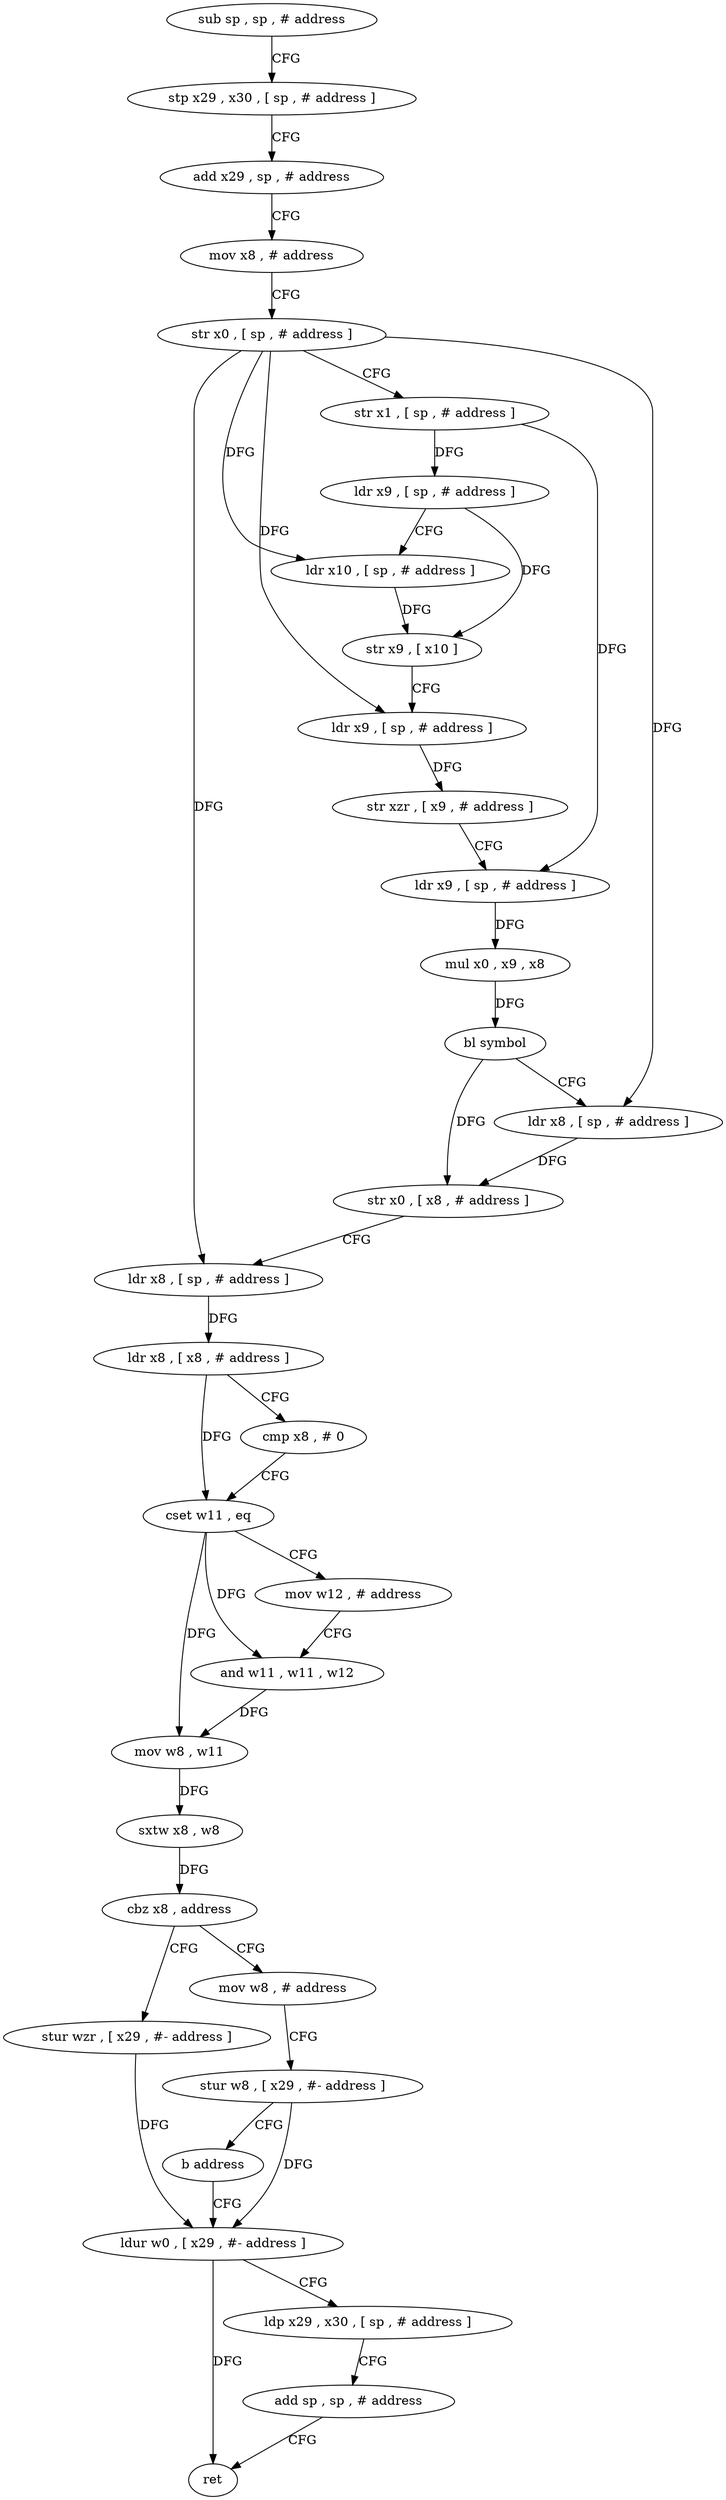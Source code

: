 digraph "func" {
"4276684" [label = "sub sp , sp , # address" ]
"4276688" [label = "stp x29 , x30 , [ sp , # address ]" ]
"4276692" [label = "add x29 , sp , # address" ]
"4276696" [label = "mov x8 , # address" ]
"4276700" [label = "str x0 , [ sp , # address ]" ]
"4276704" [label = "str x1 , [ sp , # address ]" ]
"4276708" [label = "ldr x9 , [ sp , # address ]" ]
"4276712" [label = "ldr x10 , [ sp , # address ]" ]
"4276716" [label = "str x9 , [ x10 ]" ]
"4276720" [label = "ldr x9 , [ sp , # address ]" ]
"4276724" [label = "str xzr , [ x9 , # address ]" ]
"4276728" [label = "ldr x9 , [ sp , # address ]" ]
"4276732" [label = "mul x0 , x9 , x8" ]
"4276736" [label = "bl symbol" ]
"4276740" [label = "ldr x8 , [ sp , # address ]" ]
"4276744" [label = "str x0 , [ x8 , # address ]" ]
"4276748" [label = "ldr x8 , [ sp , # address ]" ]
"4276752" [label = "ldr x8 , [ x8 , # address ]" ]
"4276756" [label = "cmp x8 , # 0" ]
"4276760" [label = "cset w11 , eq" ]
"4276764" [label = "mov w12 , # address" ]
"4276768" [label = "and w11 , w11 , w12" ]
"4276772" [label = "mov w8 , w11" ]
"4276776" [label = "sxtw x8 , w8" ]
"4276780" [label = "cbz x8 , address" ]
"4276796" [label = "stur wzr , [ x29 , #- address ]" ]
"4276784" [label = "mov w8 , # address" ]
"4276800" [label = "ldur w0 , [ x29 , #- address ]" ]
"4276788" [label = "stur w8 , [ x29 , #- address ]" ]
"4276792" [label = "b address" ]
"4276804" [label = "ldp x29 , x30 , [ sp , # address ]" ]
"4276808" [label = "add sp , sp , # address" ]
"4276812" [label = "ret" ]
"4276684" -> "4276688" [ label = "CFG" ]
"4276688" -> "4276692" [ label = "CFG" ]
"4276692" -> "4276696" [ label = "CFG" ]
"4276696" -> "4276700" [ label = "CFG" ]
"4276700" -> "4276704" [ label = "CFG" ]
"4276700" -> "4276712" [ label = "DFG" ]
"4276700" -> "4276720" [ label = "DFG" ]
"4276700" -> "4276740" [ label = "DFG" ]
"4276700" -> "4276748" [ label = "DFG" ]
"4276704" -> "4276708" [ label = "DFG" ]
"4276704" -> "4276728" [ label = "DFG" ]
"4276708" -> "4276712" [ label = "CFG" ]
"4276708" -> "4276716" [ label = "DFG" ]
"4276712" -> "4276716" [ label = "DFG" ]
"4276716" -> "4276720" [ label = "CFG" ]
"4276720" -> "4276724" [ label = "DFG" ]
"4276724" -> "4276728" [ label = "CFG" ]
"4276728" -> "4276732" [ label = "DFG" ]
"4276732" -> "4276736" [ label = "DFG" ]
"4276736" -> "4276740" [ label = "CFG" ]
"4276736" -> "4276744" [ label = "DFG" ]
"4276740" -> "4276744" [ label = "DFG" ]
"4276744" -> "4276748" [ label = "CFG" ]
"4276748" -> "4276752" [ label = "DFG" ]
"4276752" -> "4276756" [ label = "CFG" ]
"4276752" -> "4276760" [ label = "DFG" ]
"4276756" -> "4276760" [ label = "CFG" ]
"4276760" -> "4276764" [ label = "CFG" ]
"4276760" -> "4276768" [ label = "DFG" ]
"4276760" -> "4276772" [ label = "DFG" ]
"4276764" -> "4276768" [ label = "CFG" ]
"4276768" -> "4276772" [ label = "DFG" ]
"4276772" -> "4276776" [ label = "DFG" ]
"4276776" -> "4276780" [ label = "DFG" ]
"4276780" -> "4276796" [ label = "CFG" ]
"4276780" -> "4276784" [ label = "CFG" ]
"4276796" -> "4276800" [ label = "DFG" ]
"4276784" -> "4276788" [ label = "CFG" ]
"4276800" -> "4276804" [ label = "CFG" ]
"4276800" -> "4276812" [ label = "DFG" ]
"4276788" -> "4276792" [ label = "CFG" ]
"4276788" -> "4276800" [ label = "DFG" ]
"4276792" -> "4276800" [ label = "CFG" ]
"4276804" -> "4276808" [ label = "CFG" ]
"4276808" -> "4276812" [ label = "CFG" ]
}
